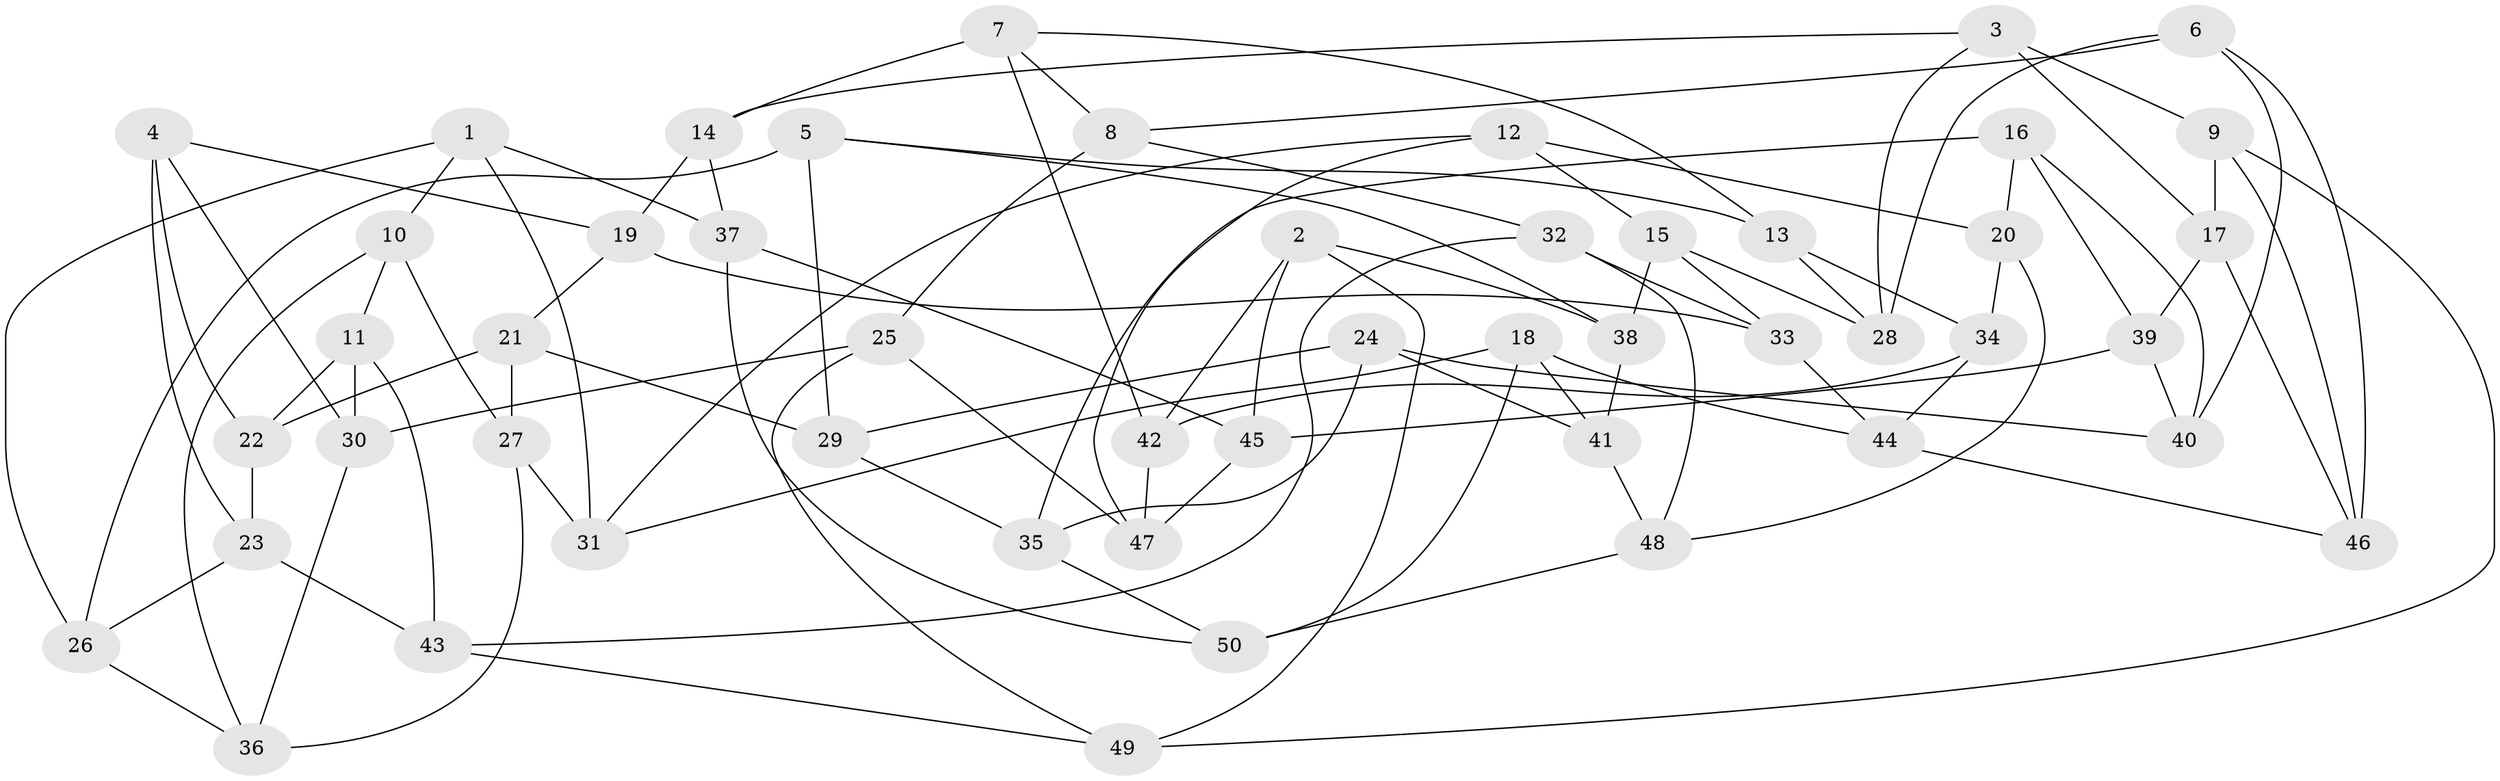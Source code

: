 // Generated by graph-tools (version 1.1) at 2025/38/03/09/25 02:38:15]
// undirected, 50 vertices, 100 edges
graph export_dot {
graph [start="1"]
  node [color=gray90,style=filled];
  1;
  2;
  3;
  4;
  5;
  6;
  7;
  8;
  9;
  10;
  11;
  12;
  13;
  14;
  15;
  16;
  17;
  18;
  19;
  20;
  21;
  22;
  23;
  24;
  25;
  26;
  27;
  28;
  29;
  30;
  31;
  32;
  33;
  34;
  35;
  36;
  37;
  38;
  39;
  40;
  41;
  42;
  43;
  44;
  45;
  46;
  47;
  48;
  49;
  50;
  1 -- 31;
  1 -- 26;
  1 -- 37;
  1 -- 10;
  2 -- 38;
  2 -- 49;
  2 -- 45;
  2 -- 42;
  3 -- 17;
  3 -- 28;
  3 -- 14;
  3 -- 9;
  4 -- 23;
  4 -- 19;
  4 -- 30;
  4 -- 22;
  5 -- 13;
  5 -- 29;
  5 -- 26;
  5 -- 38;
  6 -- 8;
  6 -- 40;
  6 -- 46;
  6 -- 28;
  7 -- 13;
  7 -- 42;
  7 -- 14;
  7 -- 8;
  8 -- 25;
  8 -- 32;
  9 -- 49;
  9 -- 46;
  9 -- 17;
  10 -- 11;
  10 -- 36;
  10 -- 27;
  11 -- 43;
  11 -- 30;
  11 -- 22;
  12 -- 47;
  12 -- 15;
  12 -- 20;
  12 -- 31;
  13 -- 28;
  13 -- 34;
  14 -- 19;
  14 -- 37;
  15 -- 33;
  15 -- 28;
  15 -- 38;
  16 -- 40;
  16 -- 20;
  16 -- 35;
  16 -- 39;
  17 -- 39;
  17 -- 46;
  18 -- 31;
  18 -- 41;
  18 -- 50;
  18 -- 44;
  19 -- 21;
  19 -- 33;
  20 -- 34;
  20 -- 48;
  21 -- 22;
  21 -- 29;
  21 -- 27;
  22 -- 23;
  23 -- 43;
  23 -- 26;
  24 -- 35;
  24 -- 29;
  24 -- 40;
  24 -- 41;
  25 -- 30;
  25 -- 49;
  25 -- 47;
  26 -- 36;
  27 -- 36;
  27 -- 31;
  29 -- 35;
  30 -- 36;
  32 -- 48;
  32 -- 33;
  32 -- 43;
  33 -- 44;
  34 -- 44;
  34 -- 42;
  35 -- 50;
  37 -- 50;
  37 -- 45;
  38 -- 41;
  39 -- 40;
  39 -- 45;
  41 -- 48;
  42 -- 47;
  43 -- 49;
  44 -- 46;
  45 -- 47;
  48 -- 50;
}
